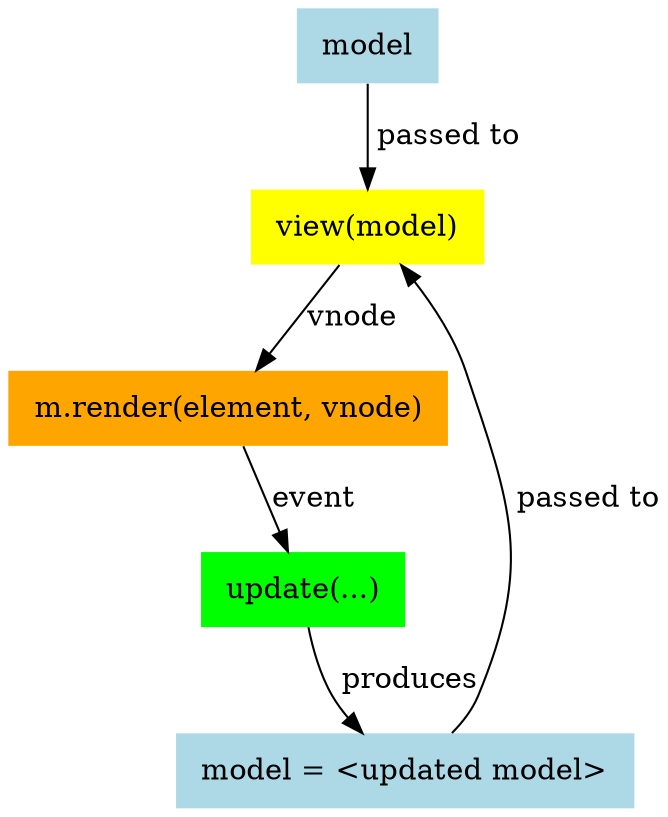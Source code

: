 digraph meiosistutorial {
  model [shape="plaintext", style="filled", fillcolor="lightblue", label=<
    <table border="0">
      <tr>
        <td>model</td>
      </tr>
    </table>
  >]

  view [shape="plaintext", style="filled", fillcolor="yellow", label=<
    <table border="0">
      <tr>
        <td>view(model)</td>
      </tr>
    </table>
  >]

  render [shape="plaintext", style="filled", fillcolor="orange", label=<
    <table border="0">
      <tr>
        <td>m.render(element, vnode)</td>
      </tr>
    </table>
  >]

  update [shape="plaintext", style="filled", fillcolor="green", label=<
    <table border="0">
      <tr>
        <td>update(...)</td>
      </tr>
    </table>
  >]

  modelupdate [shape="plaintext", style="filled", fillcolor="lightblue", label=<
    <table border="0">
      <tr>
        <td>model = &lt;updated model&gt;</td>
      </tr>
    </table>
  >]

  model -> view [label=" passed to"]
  view -> render [label="vnode"]
  render -> update [label="event"]
  update -> modelupdate [label=" produces"]
  modelupdate -> view [label=" passed to"]
}